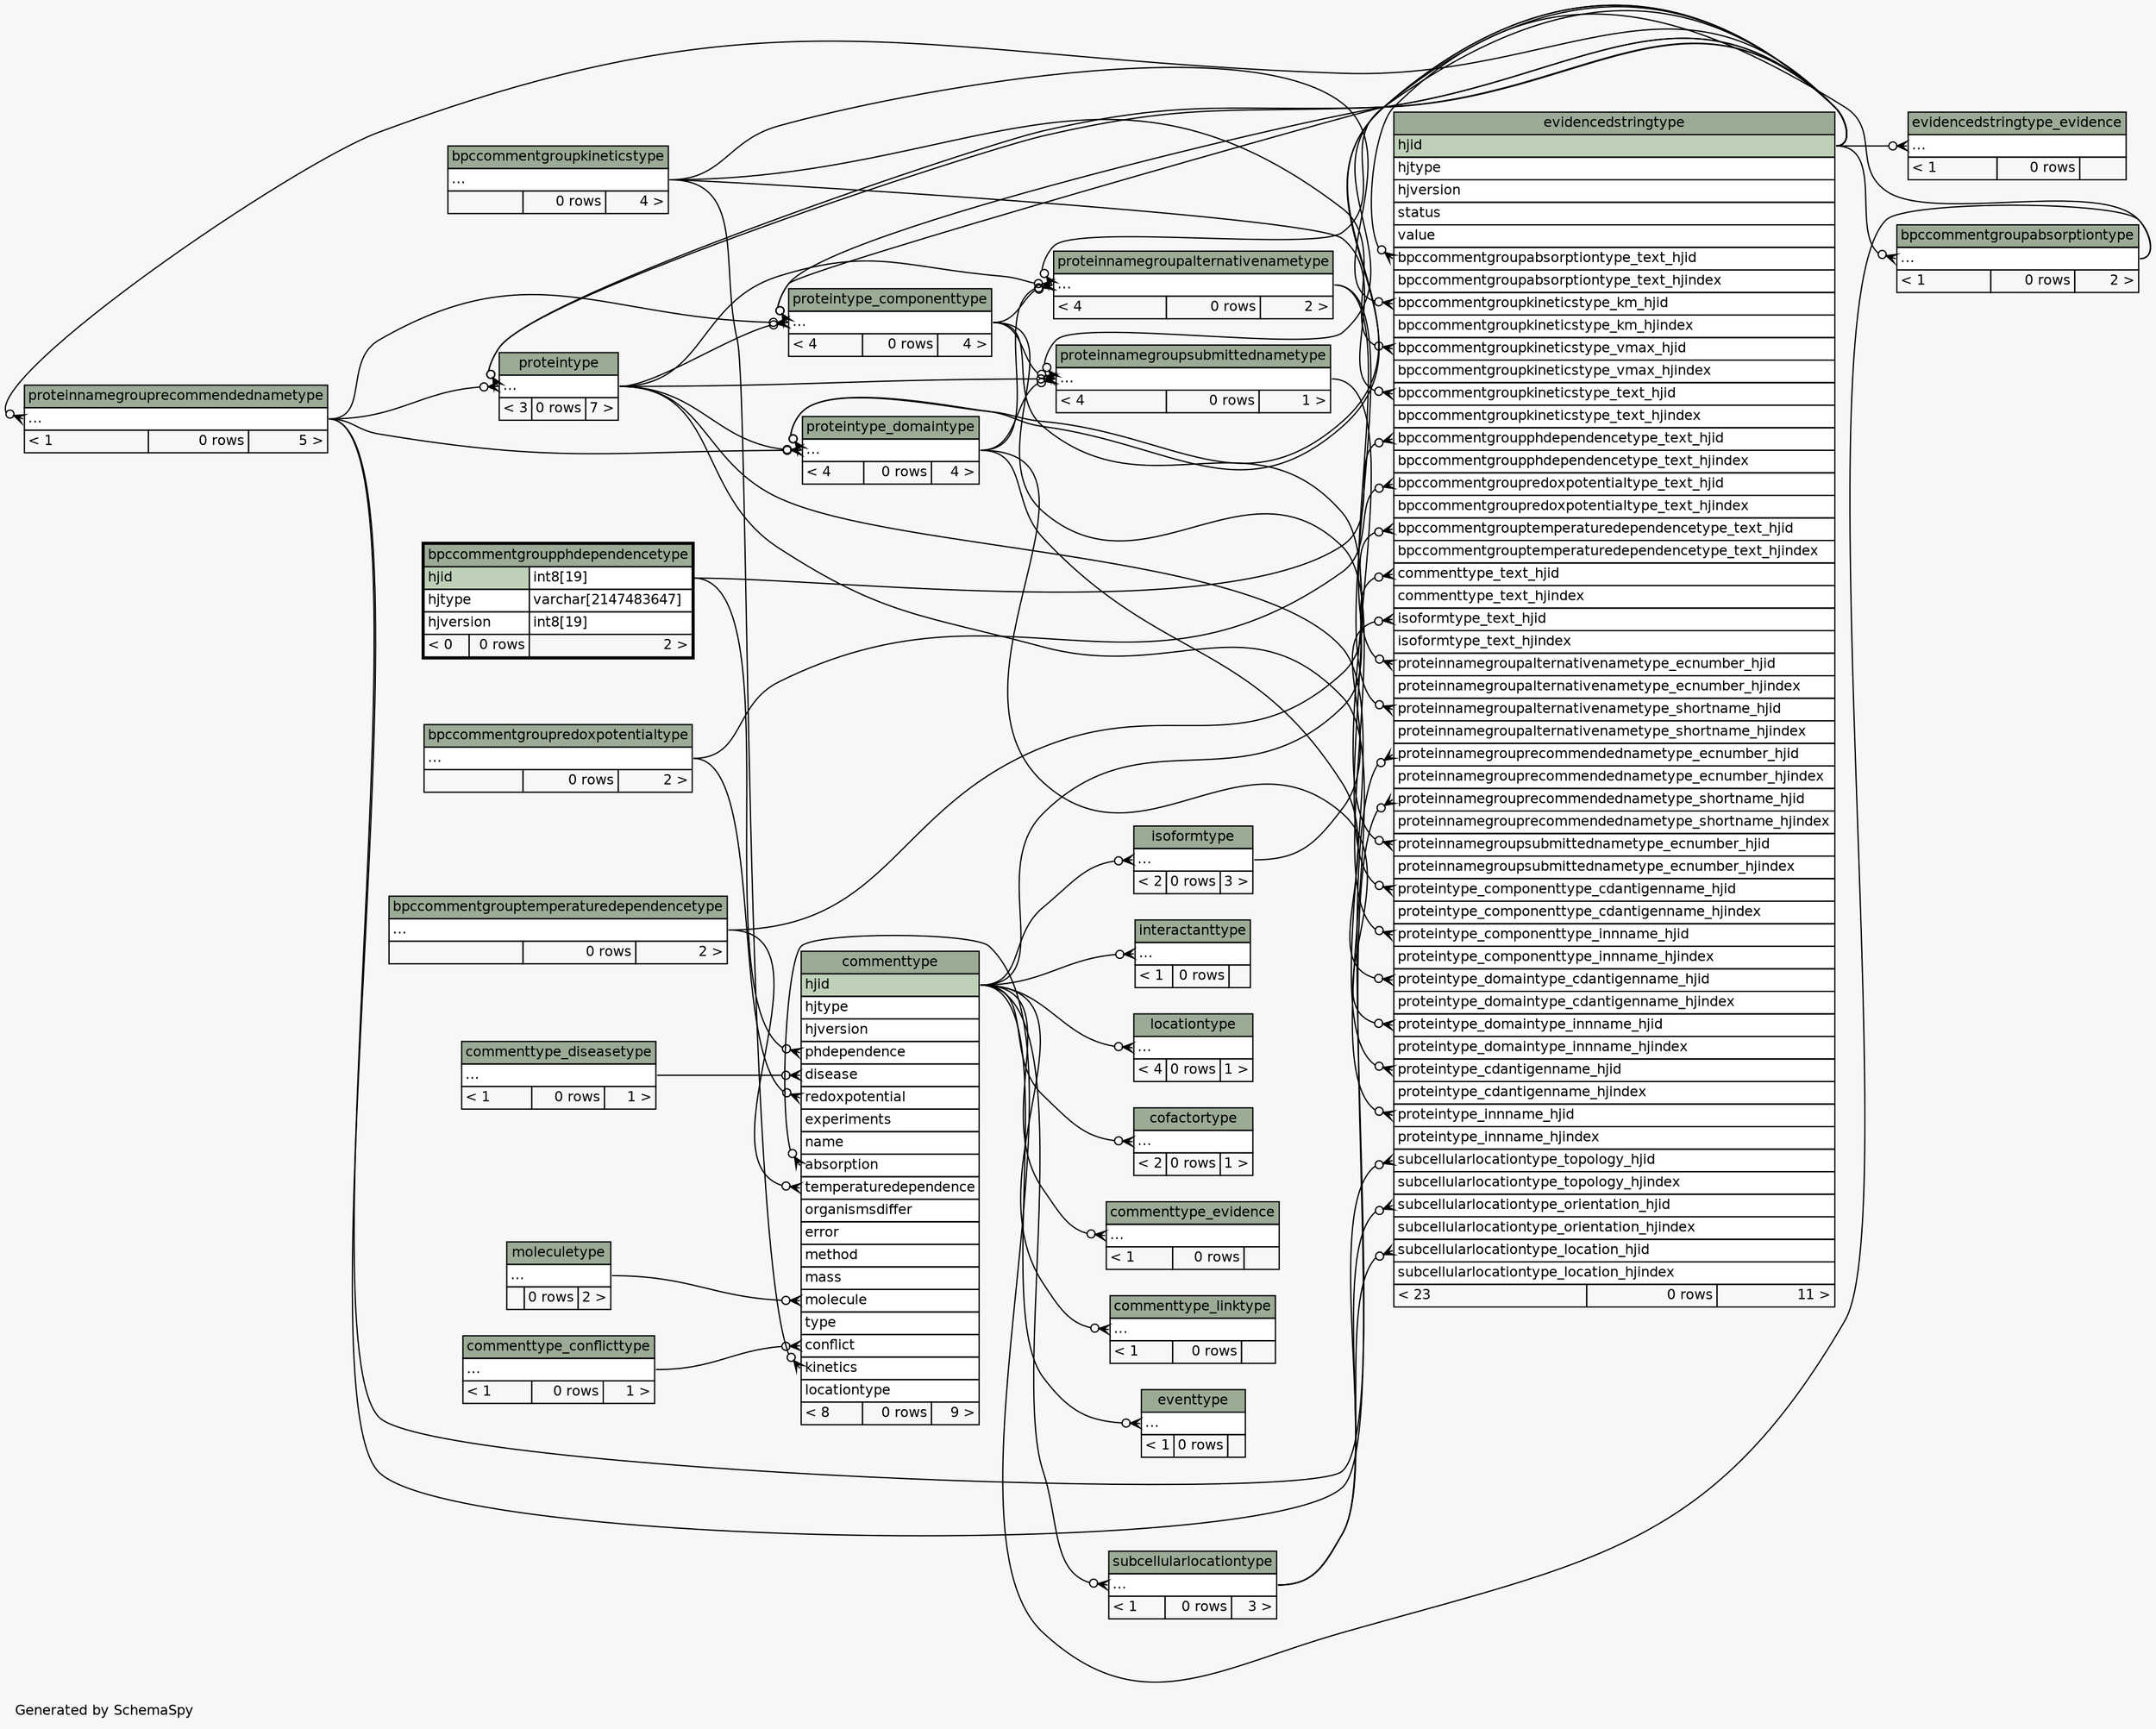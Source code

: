 // dot 2.38.0 on Windows 8.1 6.3
// SchemaSpy rev 590
digraph "twoDegreesRelationshipsDiagram" {
  graph [
    rankdir="RL"
    bgcolor="#f7f7f7"
    label="\nGenerated by SchemaSpy"
    labeljust="l"
    nodesep="0.18"
    ranksep="0.46"
    fontname="Helvetica"
    fontsize="11"
  ];
  node [
    fontname="Helvetica"
    fontsize="11"
    shape="plaintext"
  ];
  edge [
    arrowsize="0.8"
  ];
  "bpccommentgroupabsorptiontype":"elipses":w -> "evidencedstringtype":"hjid":e [arrowhead=none dir=back arrowtail=crowodot];
  "cofactortype":"elipses":w -> "commenttype":"hjid":e [arrowhead=none dir=back arrowtail=crowodot];
  "commenttype":"absorption":w -> "bpccommentgroupabsorptiontype":"elipses":e [arrowhead=none dir=back arrowtail=crowodot];
  "commenttype":"conflict":w -> "commenttype_conflicttype":"elipses":e [arrowhead=none dir=back arrowtail=crowodot];
  "commenttype":"disease":w -> "commenttype_diseasetype":"elipses":e [arrowhead=none dir=back arrowtail=crowodot];
  "commenttype":"kinetics":w -> "bpccommentgroupkineticstype":"elipses":e [arrowhead=none dir=back arrowtail=crowodot];
  "commenttype":"molecule":w -> "moleculetype":"elipses":e [arrowhead=none dir=back arrowtail=crowodot];
  "commenttype":"phdependence":w -> "bpccommentgroupphdependencetype":"hjid.type":e [arrowhead=none dir=back arrowtail=crowodot];
  "commenttype":"redoxpotential":w -> "bpccommentgroupredoxpotentialtype":"elipses":e [arrowhead=none dir=back arrowtail=crowodot];
  "commenttype":"temperaturedependence":w -> "bpccommentgrouptemperaturedependencetype":"elipses":e [arrowhead=none dir=back arrowtail=crowodot];
  "commenttype_evidence":"elipses":w -> "commenttype":"hjid":e [arrowhead=none dir=back arrowtail=crowodot];
  "commenttype_linktype":"elipses":w -> "commenttype":"hjid":e [arrowhead=none dir=back arrowtail=crowodot];
  "eventtype":"elipses":w -> "commenttype":"hjid":e [arrowhead=none dir=back arrowtail=crowodot];
  "evidencedstringtype":"bpccommentgroupabsorptiontype_text_hjid":w -> "bpccommentgroupabsorptiontype":"elipses":e [arrowhead=none dir=back arrowtail=crowodot];
  "evidencedstringtype":"bpccommentgroupkineticstype_km_hjid":w -> "bpccommentgroupkineticstype":"elipses":e [arrowhead=none dir=back arrowtail=crowodot];
  "evidencedstringtype":"bpccommentgroupkineticstype_text_hjid":w -> "bpccommentgroupkineticstype":"elipses":e [arrowhead=none dir=back arrowtail=crowodot];
  "evidencedstringtype":"bpccommentgroupkineticstype_vmax_hjid":w -> "bpccommentgroupkineticstype":"elipses":e [arrowhead=none dir=back arrowtail=crowodot];
  "evidencedstringtype":"bpccommentgroupphdependencetype_text_hjid":w -> "bpccommentgroupphdependencetype":"hjid.type":e [arrowhead=none dir=back arrowtail=crowodot];
  "evidencedstringtype":"bpccommentgroupredoxpotentialtype_text_hjid":w -> "bpccommentgroupredoxpotentialtype":"elipses":e [arrowhead=none dir=back arrowtail=crowodot];
  "evidencedstringtype":"bpccommentgrouptemperaturedependencetype_text_hjid":w -> "bpccommentgrouptemperaturedependencetype":"elipses":e [arrowhead=none dir=back arrowtail=crowodot];
  "evidencedstringtype":"commenttype_text_hjid":w -> "commenttype":"hjid":e [arrowhead=none dir=back arrowtail=crowodot];
  "evidencedstringtype":"isoformtype_text_hjid":w -> "isoformtype":"elipses":e [arrowhead=none dir=back arrowtail=crowodot];
  "evidencedstringtype":"proteinnamegroupalternativenametype_ecnumber_hjid":w -> "proteinnamegroupalternativenametype":"elipses":e [arrowhead=none dir=back arrowtail=crowodot];
  "evidencedstringtype":"proteinnamegroupalternativenametype_shortname_hjid":w -> "proteinnamegroupalternativenametype":"elipses":e [arrowhead=none dir=back arrowtail=crowodot];
  "evidencedstringtype":"proteinnamegrouprecommendednametype_ecnumber_hjid":w -> "proteinnamegrouprecommendednametype":"elipses":e [arrowhead=none dir=back arrowtail=crowodot];
  "evidencedstringtype":"proteinnamegrouprecommendednametype_shortname_hjid":w -> "proteinnamegrouprecommendednametype":"elipses":e [arrowhead=none dir=back arrowtail=crowodot];
  "evidencedstringtype":"proteinnamegroupsubmittednametype_ecnumber_hjid":w -> "proteinnamegroupsubmittednametype":"elipses":e [arrowhead=none dir=back arrowtail=crowodot];
  "evidencedstringtype":"proteintype_cdantigenname_hjid":w -> "proteintype":"elipses":e [arrowhead=none dir=back arrowtail=crowodot];
  "evidencedstringtype":"proteintype_componenttype_cdantigenname_hjid":w -> "proteintype_componenttype":"elipses":e [arrowhead=none dir=back arrowtail=crowodot];
  "evidencedstringtype":"proteintype_componenttype_innname_hjid":w -> "proteintype_componenttype":"elipses":e [arrowhead=none dir=back arrowtail=crowodot];
  "evidencedstringtype":"proteintype_domaintype_cdantigenname_hjid":w -> "proteintype_domaintype":"elipses":e [arrowhead=none dir=back arrowtail=crowodot];
  "evidencedstringtype":"proteintype_domaintype_innname_hjid":w -> "proteintype_domaintype":"elipses":e [arrowhead=none dir=back arrowtail=crowodot];
  "evidencedstringtype":"proteintype_innname_hjid":w -> "proteintype":"elipses":e [arrowhead=none dir=back arrowtail=crowodot];
  "evidencedstringtype":"subcellularlocationtype_location_hjid":w -> "subcellularlocationtype":"elipses":e [arrowhead=none dir=back arrowtail=crowodot];
  "evidencedstringtype":"subcellularlocationtype_orientation_hjid":w -> "subcellularlocationtype":"elipses":e [arrowhead=none dir=back arrowtail=crowodot];
  "evidencedstringtype":"subcellularlocationtype_topology_hjid":w -> "subcellularlocationtype":"elipses":e [arrowhead=none dir=back arrowtail=crowodot];
  "evidencedstringtype_evidence":"elipses":w -> "evidencedstringtype":"hjid":e [arrowhead=none dir=back arrowtail=crowodot];
  "interactanttype":"elipses":w -> "commenttype":"hjid":e [arrowhead=none dir=back arrowtail=crowodot];
  "isoformtype":"elipses":w -> "commenttype":"hjid":e [arrowhead=none dir=back arrowtail=crowodot];
  "locationtype":"elipses":w -> "commenttype":"hjid":e [arrowhead=none dir=back arrowtail=crowodot];
  "proteinnamegroupalternativenametype":"elipses":w -> "evidencedstringtype":"hjid":e [arrowhead=none dir=back arrowtail=crowodot];
  "proteinnamegroupalternativenametype":"elipses":w -> "proteintype":"elipses":e [arrowhead=none dir=back arrowtail=crowodot];
  "proteinnamegroupalternativenametype":"elipses":w -> "proteintype_componenttype":"elipses":e [arrowhead=none dir=back arrowtail=crowodot];
  "proteinnamegroupalternativenametype":"elipses":w -> "proteintype_domaintype":"elipses":e [arrowhead=none dir=back arrowtail=crowodot];
  "proteinnamegrouprecommendednametype":"elipses":w -> "evidencedstringtype":"hjid":e [arrowhead=none dir=back arrowtail=crowodot];
  "proteinnamegroupsubmittednametype":"elipses":w -> "evidencedstringtype":"hjid":e [arrowhead=none dir=back arrowtail=crowodot];
  "proteinnamegroupsubmittednametype":"elipses":w -> "proteintype_componenttype":"elipses":e [arrowhead=none dir=back arrowtail=crowodot];
  "proteinnamegroupsubmittednametype":"elipses":w -> "proteintype_domaintype":"elipses":e [arrowhead=none dir=back arrowtail=crowodot];
  "proteinnamegroupsubmittednametype":"elipses":w -> "proteintype":"elipses":e [arrowhead=none dir=back arrowtail=crowodot];
  "proteintype":"elipses":w -> "evidencedstringtype":"hjid":e [arrowhead=none dir=back arrowtail=crowodot];
  "proteintype":"elipses":w -> "evidencedstringtype":"hjid":e [arrowhead=none dir=back arrowtail=crowodot];
  "proteintype":"elipses":w -> "proteinnamegrouprecommendednametype":"elipses":e [arrowhead=none dir=back arrowtail=crowodot];
  "proteintype_componenttype":"elipses":w -> "evidencedstringtype":"hjid":e [arrowhead=none dir=back arrowtail=crowodot];
  "proteintype_componenttype":"elipses":w -> "evidencedstringtype":"hjid":e [arrowhead=none dir=back arrowtail=crowodot];
  "proteintype_componenttype":"elipses":w -> "proteintype":"elipses":e [arrowhead=none dir=back arrowtail=crowodot];
  "proteintype_componenttype":"elipses":w -> "proteinnamegrouprecommendednametype":"elipses":e [arrowhead=none dir=back arrowtail=crowodot];
  "proteintype_domaintype":"elipses":w -> "evidencedstringtype":"hjid":e [arrowhead=none dir=back arrowtail=crowodot];
  "proteintype_domaintype":"elipses":w -> "evidencedstringtype":"hjid":e [arrowhead=none dir=back arrowtail=crowodot];
  "proteintype_domaintype":"elipses":w -> "proteintype":"elipses":e [arrowhead=none dir=back arrowtail=crowodot];
  "proteintype_domaintype":"elipses":w -> "proteinnamegrouprecommendednametype":"elipses":e [arrowhead=none dir=back arrowtail=crowodot];
  "subcellularlocationtype":"elipses":w -> "commenttype":"hjid":e [arrowhead=none dir=back arrowtail=crowodot];
  "bpccommentgroupabsorptiontype" [
    label=<
    <TABLE BORDER="0" CELLBORDER="1" CELLSPACING="0" BGCOLOR="#ffffff">
      <TR><TD COLSPAN="3" BGCOLOR="#9bab96" ALIGN="CENTER">bpccommentgroupabsorptiontype</TD></TR>
      <TR><TD PORT="elipses" COLSPAN="3" ALIGN="LEFT">...</TD></TR>
      <TR><TD ALIGN="LEFT" BGCOLOR="#f7f7f7">&lt; 1</TD><TD ALIGN="RIGHT" BGCOLOR="#f7f7f7">0 rows</TD><TD ALIGN="RIGHT" BGCOLOR="#f7f7f7">2 &gt;</TD></TR>
    </TABLE>>
    URL="bpccommentgroupabsorptiontype.html"
    tooltip="bpccommentgroupabsorptiontype"
  ];
  "bpccommentgroupkineticstype" [
    label=<
    <TABLE BORDER="0" CELLBORDER="1" CELLSPACING="0" BGCOLOR="#ffffff">
      <TR><TD COLSPAN="3" BGCOLOR="#9bab96" ALIGN="CENTER">bpccommentgroupkineticstype</TD></TR>
      <TR><TD PORT="elipses" COLSPAN="3" ALIGN="LEFT">...</TD></TR>
      <TR><TD ALIGN="LEFT" BGCOLOR="#f7f7f7">  </TD><TD ALIGN="RIGHT" BGCOLOR="#f7f7f7">0 rows</TD><TD ALIGN="RIGHT" BGCOLOR="#f7f7f7">4 &gt;</TD></TR>
    </TABLE>>
    URL="bpccommentgroupkineticstype.html"
    tooltip="bpccommentgroupkineticstype"
  ];
  "bpccommentgroupphdependencetype" [
    label=<
    <TABLE BORDER="2" CELLBORDER="1" CELLSPACING="0" BGCOLOR="#ffffff">
      <TR><TD COLSPAN="3" BGCOLOR="#9bab96" ALIGN="CENTER">bpccommentgroupphdependencetype</TD></TR>
      <TR><TD PORT="hjid" COLSPAN="2" BGCOLOR="#bed1b8" ALIGN="LEFT">hjid</TD><TD PORT="hjid.type" ALIGN="LEFT">int8[19]</TD></TR>
      <TR><TD PORT="hjtype" COLSPAN="2" ALIGN="LEFT">hjtype</TD><TD PORT="hjtype.type" ALIGN="LEFT">varchar[2147483647]</TD></TR>
      <TR><TD PORT="hjversion" COLSPAN="2" ALIGN="LEFT">hjversion</TD><TD PORT="hjversion.type" ALIGN="LEFT">int8[19]</TD></TR>
      <TR><TD ALIGN="LEFT" BGCOLOR="#f7f7f7">&lt; 0</TD><TD ALIGN="RIGHT" BGCOLOR="#f7f7f7">0 rows</TD><TD ALIGN="RIGHT" BGCOLOR="#f7f7f7">2 &gt;</TD></TR>
    </TABLE>>
    URL="bpccommentgroupphdependencetype.html"
    tooltip="bpccommentgroupphdependencetype"
  ];
  "bpccommentgroupredoxpotentialtype" [
    label=<
    <TABLE BORDER="0" CELLBORDER="1" CELLSPACING="0" BGCOLOR="#ffffff">
      <TR><TD COLSPAN="3" BGCOLOR="#9bab96" ALIGN="CENTER">bpccommentgroupredoxpotentialtype</TD></TR>
      <TR><TD PORT="elipses" COLSPAN="3" ALIGN="LEFT">...</TD></TR>
      <TR><TD ALIGN="LEFT" BGCOLOR="#f7f7f7">  </TD><TD ALIGN="RIGHT" BGCOLOR="#f7f7f7">0 rows</TD><TD ALIGN="RIGHT" BGCOLOR="#f7f7f7">2 &gt;</TD></TR>
    </TABLE>>
    URL="bpccommentgroupredoxpotentialtype.html"
    tooltip="bpccommentgroupredoxpotentialtype"
  ];
  "bpccommentgrouptemperaturedependencetype" [
    label=<
    <TABLE BORDER="0" CELLBORDER="1" CELLSPACING="0" BGCOLOR="#ffffff">
      <TR><TD COLSPAN="3" BGCOLOR="#9bab96" ALIGN="CENTER">bpccommentgrouptemperaturedependencetype</TD></TR>
      <TR><TD PORT="elipses" COLSPAN="3" ALIGN="LEFT">...</TD></TR>
      <TR><TD ALIGN="LEFT" BGCOLOR="#f7f7f7">  </TD><TD ALIGN="RIGHT" BGCOLOR="#f7f7f7">0 rows</TD><TD ALIGN="RIGHT" BGCOLOR="#f7f7f7">2 &gt;</TD></TR>
    </TABLE>>
    URL="bpccommentgrouptemperaturedependencetype.html"
    tooltip="bpccommentgrouptemperaturedependencetype"
  ];
  "cofactortype" [
    label=<
    <TABLE BORDER="0" CELLBORDER="1" CELLSPACING="0" BGCOLOR="#ffffff">
      <TR><TD COLSPAN="3" BGCOLOR="#9bab96" ALIGN="CENTER">cofactortype</TD></TR>
      <TR><TD PORT="elipses" COLSPAN="3" ALIGN="LEFT">...</TD></TR>
      <TR><TD ALIGN="LEFT" BGCOLOR="#f7f7f7">&lt; 2</TD><TD ALIGN="RIGHT" BGCOLOR="#f7f7f7">0 rows</TD><TD ALIGN="RIGHT" BGCOLOR="#f7f7f7">1 &gt;</TD></TR>
    </TABLE>>
    URL="cofactortype.html"
    tooltip="cofactortype"
  ];
  "commenttype" [
    label=<
    <TABLE BORDER="0" CELLBORDER="1" CELLSPACING="0" BGCOLOR="#ffffff">
      <TR><TD COLSPAN="3" BGCOLOR="#9bab96" ALIGN="CENTER">commenttype</TD></TR>
      <TR><TD PORT="hjid" COLSPAN="3" BGCOLOR="#bed1b8" ALIGN="LEFT">hjid</TD></TR>
      <TR><TD PORT="hjtype" COLSPAN="3" ALIGN="LEFT">hjtype</TD></TR>
      <TR><TD PORT="hjversion" COLSPAN="3" ALIGN="LEFT">hjversion</TD></TR>
      <TR><TD PORT="phdependence" COLSPAN="3" ALIGN="LEFT">phdependence</TD></TR>
      <TR><TD PORT="disease" COLSPAN="3" ALIGN="LEFT">disease</TD></TR>
      <TR><TD PORT="redoxpotential" COLSPAN="3" ALIGN="LEFT">redoxpotential</TD></TR>
      <TR><TD PORT="experiments" COLSPAN="3" ALIGN="LEFT">experiments</TD></TR>
      <TR><TD PORT="name" COLSPAN="3" ALIGN="LEFT">name</TD></TR>
      <TR><TD PORT="absorption" COLSPAN="3" ALIGN="LEFT">absorption</TD></TR>
      <TR><TD PORT="temperaturedependence" COLSPAN="3" ALIGN="LEFT">temperaturedependence</TD></TR>
      <TR><TD PORT="organismsdiffer" COLSPAN="3" ALIGN="LEFT">organismsdiffer</TD></TR>
      <TR><TD PORT="error" COLSPAN="3" ALIGN="LEFT">error</TD></TR>
      <TR><TD PORT="method" COLSPAN="3" ALIGN="LEFT">method</TD></TR>
      <TR><TD PORT="mass" COLSPAN="3" ALIGN="LEFT">mass</TD></TR>
      <TR><TD PORT="molecule" COLSPAN="3" ALIGN="LEFT">molecule</TD></TR>
      <TR><TD PORT="type" COLSPAN="3" ALIGN="LEFT">type</TD></TR>
      <TR><TD PORT="conflict" COLSPAN="3" ALIGN="LEFT">conflict</TD></TR>
      <TR><TD PORT="kinetics" COLSPAN="3" ALIGN="LEFT">kinetics</TD></TR>
      <TR><TD PORT="locationtype" COLSPAN="3" ALIGN="LEFT">locationtype</TD></TR>
      <TR><TD ALIGN="LEFT" BGCOLOR="#f7f7f7">&lt; 8</TD><TD ALIGN="RIGHT" BGCOLOR="#f7f7f7">0 rows</TD><TD ALIGN="RIGHT" BGCOLOR="#f7f7f7">9 &gt;</TD></TR>
    </TABLE>>
    URL="commenttype.html"
    tooltip="commenttype"
  ];
  "commenttype_conflicttype" [
    label=<
    <TABLE BORDER="0" CELLBORDER="1" CELLSPACING="0" BGCOLOR="#ffffff">
      <TR><TD COLSPAN="3" BGCOLOR="#9bab96" ALIGN="CENTER">commenttype_conflicttype</TD></TR>
      <TR><TD PORT="elipses" COLSPAN="3" ALIGN="LEFT">...</TD></TR>
      <TR><TD ALIGN="LEFT" BGCOLOR="#f7f7f7">&lt; 1</TD><TD ALIGN="RIGHT" BGCOLOR="#f7f7f7">0 rows</TD><TD ALIGN="RIGHT" BGCOLOR="#f7f7f7">1 &gt;</TD></TR>
    </TABLE>>
    URL="commenttype_conflicttype.html"
    tooltip="commenttype_conflicttype"
  ];
  "commenttype_diseasetype" [
    label=<
    <TABLE BORDER="0" CELLBORDER="1" CELLSPACING="0" BGCOLOR="#ffffff">
      <TR><TD COLSPAN="3" BGCOLOR="#9bab96" ALIGN="CENTER">commenttype_diseasetype</TD></TR>
      <TR><TD PORT="elipses" COLSPAN="3" ALIGN="LEFT">...</TD></TR>
      <TR><TD ALIGN="LEFT" BGCOLOR="#f7f7f7">&lt; 1</TD><TD ALIGN="RIGHT" BGCOLOR="#f7f7f7">0 rows</TD><TD ALIGN="RIGHT" BGCOLOR="#f7f7f7">1 &gt;</TD></TR>
    </TABLE>>
    URL="commenttype_diseasetype.html"
    tooltip="commenttype_diseasetype"
  ];
  "commenttype_evidence" [
    label=<
    <TABLE BORDER="0" CELLBORDER="1" CELLSPACING="0" BGCOLOR="#ffffff">
      <TR><TD COLSPAN="3" BGCOLOR="#9bab96" ALIGN="CENTER">commenttype_evidence</TD></TR>
      <TR><TD PORT="elipses" COLSPAN="3" ALIGN="LEFT">...</TD></TR>
      <TR><TD ALIGN="LEFT" BGCOLOR="#f7f7f7">&lt; 1</TD><TD ALIGN="RIGHT" BGCOLOR="#f7f7f7">0 rows</TD><TD ALIGN="RIGHT" BGCOLOR="#f7f7f7">  </TD></TR>
    </TABLE>>
    URL="commenttype_evidence.html"
    tooltip="commenttype_evidence"
  ];
  "commenttype_linktype" [
    label=<
    <TABLE BORDER="0" CELLBORDER="1" CELLSPACING="0" BGCOLOR="#ffffff">
      <TR><TD COLSPAN="3" BGCOLOR="#9bab96" ALIGN="CENTER">commenttype_linktype</TD></TR>
      <TR><TD PORT="elipses" COLSPAN="3" ALIGN="LEFT">...</TD></TR>
      <TR><TD ALIGN="LEFT" BGCOLOR="#f7f7f7">&lt; 1</TD><TD ALIGN="RIGHT" BGCOLOR="#f7f7f7">0 rows</TD><TD ALIGN="RIGHT" BGCOLOR="#f7f7f7">  </TD></TR>
    </TABLE>>
    URL="commenttype_linktype.html"
    tooltip="commenttype_linktype"
  ];
  "eventtype" [
    label=<
    <TABLE BORDER="0" CELLBORDER="1" CELLSPACING="0" BGCOLOR="#ffffff">
      <TR><TD COLSPAN="3" BGCOLOR="#9bab96" ALIGN="CENTER">eventtype</TD></TR>
      <TR><TD PORT="elipses" COLSPAN="3" ALIGN="LEFT">...</TD></TR>
      <TR><TD ALIGN="LEFT" BGCOLOR="#f7f7f7">&lt; 1</TD><TD ALIGN="RIGHT" BGCOLOR="#f7f7f7">0 rows</TD><TD ALIGN="RIGHT" BGCOLOR="#f7f7f7">  </TD></TR>
    </TABLE>>
    URL="eventtype.html"
    tooltip="eventtype"
  ];
  "evidencedstringtype" [
    label=<
    <TABLE BORDER="0" CELLBORDER="1" CELLSPACING="0" BGCOLOR="#ffffff">
      <TR><TD COLSPAN="3" BGCOLOR="#9bab96" ALIGN="CENTER">evidencedstringtype</TD></TR>
      <TR><TD PORT="hjid" COLSPAN="3" BGCOLOR="#bed1b8" ALIGN="LEFT">hjid</TD></TR>
      <TR><TD PORT="hjtype" COLSPAN="3" ALIGN="LEFT">hjtype</TD></TR>
      <TR><TD PORT="hjversion" COLSPAN="3" ALIGN="LEFT">hjversion</TD></TR>
      <TR><TD PORT="status" COLSPAN="3" ALIGN="LEFT">status</TD></TR>
      <TR><TD PORT="value" COLSPAN="3" ALIGN="LEFT">value</TD></TR>
      <TR><TD PORT="bpccommentgroupabsorptiontype_text_hjid" COLSPAN="3" ALIGN="LEFT">bpccommentgroupabsorptiontype_text_hjid</TD></TR>
      <TR><TD PORT="bpccommentgroupabsorptiontype_text_hjindex" COLSPAN="3" ALIGN="LEFT">bpccommentgroupabsorptiontype_text_hjindex</TD></TR>
      <TR><TD PORT="bpccommentgroupkineticstype_km_hjid" COLSPAN="3" ALIGN="LEFT">bpccommentgroupkineticstype_km_hjid</TD></TR>
      <TR><TD PORT="bpccommentgroupkineticstype_km_hjindex" COLSPAN="3" ALIGN="LEFT">bpccommentgroupkineticstype_km_hjindex</TD></TR>
      <TR><TD PORT="bpccommentgroupkineticstype_vmax_hjid" COLSPAN="3" ALIGN="LEFT">bpccommentgroupkineticstype_vmax_hjid</TD></TR>
      <TR><TD PORT="bpccommentgroupkineticstype_vmax_hjindex" COLSPAN="3" ALIGN="LEFT">bpccommentgroupkineticstype_vmax_hjindex</TD></TR>
      <TR><TD PORT="bpccommentgroupkineticstype_text_hjid" COLSPAN="3" ALIGN="LEFT">bpccommentgroupkineticstype_text_hjid</TD></TR>
      <TR><TD PORT="bpccommentgroupkineticstype_text_hjindex" COLSPAN="3" ALIGN="LEFT">bpccommentgroupkineticstype_text_hjindex</TD></TR>
      <TR><TD PORT="bpccommentgroupphdependencetype_text_hjid" COLSPAN="3" ALIGN="LEFT">bpccommentgroupphdependencetype_text_hjid</TD></TR>
      <TR><TD PORT="bpccommentgroupphdependencetype_text_hjindex" COLSPAN="3" ALIGN="LEFT">bpccommentgroupphdependencetype_text_hjindex</TD></TR>
      <TR><TD PORT="bpccommentgroupredoxpotentialtype_text_hjid" COLSPAN="3" ALIGN="LEFT">bpccommentgroupredoxpotentialtype_text_hjid</TD></TR>
      <TR><TD PORT="bpccommentgroupredoxpotentialtype_text_hjindex" COLSPAN="3" ALIGN="LEFT">bpccommentgroupredoxpotentialtype_text_hjindex</TD></TR>
      <TR><TD PORT="bpccommentgrouptemperaturedependencetype_text_hjid" COLSPAN="3" ALIGN="LEFT">bpccommentgrouptemperaturedependencetype_text_hjid</TD></TR>
      <TR><TD PORT="bpccommentgrouptemperaturedependencetype_text_hjindex" COLSPAN="3" ALIGN="LEFT">bpccommentgrouptemperaturedependencetype_text_hjindex</TD></TR>
      <TR><TD PORT="commenttype_text_hjid" COLSPAN="3" ALIGN="LEFT">commenttype_text_hjid</TD></TR>
      <TR><TD PORT="commenttype_text_hjindex" COLSPAN="3" ALIGN="LEFT">commenttype_text_hjindex</TD></TR>
      <TR><TD PORT="isoformtype_text_hjid" COLSPAN="3" ALIGN="LEFT">isoformtype_text_hjid</TD></TR>
      <TR><TD PORT="isoformtype_text_hjindex" COLSPAN="3" ALIGN="LEFT">isoformtype_text_hjindex</TD></TR>
      <TR><TD PORT="proteinnamegroupalternativenametype_ecnumber_hjid" COLSPAN="3" ALIGN="LEFT">proteinnamegroupalternativenametype_ecnumber_hjid</TD></TR>
      <TR><TD PORT="proteinnamegroupalternativenametype_ecnumber_hjindex" COLSPAN="3" ALIGN="LEFT">proteinnamegroupalternativenametype_ecnumber_hjindex</TD></TR>
      <TR><TD PORT="proteinnamegroupalternativenametype_shortname_hjid" COLSPAN="3" ALIGN="LEFT">proteinnamegroupalternativenametype_shortname_hjid</TD></TR>
      <TR><TD PORT="proteinnamegroupalternativenametype_shortname_hjindex" COLSPAN="3" ALIGN="LEFT">proteinnamegroupalternativenametype_shortname_hjindex</TD></TR>
      <TR><TD PORT="proteinnamegrouprecommendednametype_ecnumber_hjid" COLSPAN="3" ALIGN="LEFT">proteinnamegrouprecommendednametype_ecnumber_hjid</TD></TR>
      <TR><TD PORT="proteinnamegrouprecommendednametype_ecnumber_hjindex" COLSPAN="3" ALIGN="LEFT">proteinnamegrouprecommendednametype_ecnumber_hjindex</TD></TR>
      <TR><TD PORT="proteinnamegrouprecommendednametype_shortname_hjid" COLSPAN="3" ALIGN="LEFT">proteinnamegrouprecommendednametype_shortname_hjid</TD></TR>
      <TR><TD PORT="proteinnamegrouprecommendednametype_shortname_hjindex" COLSPAN="3" ALIGN="LEFT">proteinnamegrouprecommendednametype_shortname_hjindex</TD></TR>
      <TR><TD PORT="proteinnamegroupsubmittednametype_ecnumber_hjid" COLSPAN="3" ALIGN="LEFT">proteinnamegroupsubmittednametype_ecnumber_hjid</TD></TR>
      <TR><TD PORT="proteinnamegroupsubmittednametype_ecnumber_hjindex" COLSPAN="3" ALIGN="LEFT">proteinnamegroupsubmittednametype_ecnumber_hjindex</TD></TR>
      <TR><TD PORT="proteintype_componenttype_cdantigenname_hjid" COLSPAN="3" ALIGN="LEFT">proteintype_componenttype_cdantigenname_hjid</TD></TR>
      <TR><TD PORT="proteintype_componenttype_cdantigenname_hjindex" COLSPAN="3" ALIGN="LEFT">proteintype_componenttype_cdantigenname_hjindex</TD></TR>
      <TR><TD PORT="proteintype_componenttype_innname_hjid" COLSPAN="3" ALIGN="LEFT">proteintype_componenttype_innname_hjid</TD></TR>
      <TR><TD PORT="proteintype_componenttype_innname_hjindex" COLSPAN="3" ALIGN="LEFT">proteintype_componenttype_innname_hjindex</TD></TR>
      <TR><TD PORT="proteintype_domaintype_cdantigenname_hjid" COLSPAN="3" ALIGN="LEFT">proteintype_domaintype_cdantigenname_hjid</TD></TR>
      <TR><TD PORT="proteintype_domaintype_cdantigenname_hjindex" COLSPAN="3" ALIGN="LEFT">proteintype_domaintype_cdantigenname_hjindex</TD></TR>
      <TR><TD PORT="proteintype_domaintype_innname_hjid" COLSPAN="3" ALIGN="LEFT">proteintype_domaintype_innname_hjid</TD></TR>
      <TR><TD PORT="proteintype_domaintype_innname_hjindex" COLSPAN="3" ALIGN="LEFT">proteintype_domaintype_innname_hjindex</TD></TR>
      <TR><TD PORT="proteintype_cdantigenname_hjid" COLSPAN="3" ALIGN="LEFT">proteintype_cdantigenname_hjid</TD></TR>
      <TR><TD PORT="proteintype_cdantigenname_hjindex" COLSPAN="3" ALIGN="LEFT">proteintype_cdantigenname_hjindex</TD></TR>
      <TR><TD PORT="proteintype_innname_hjid" COLSPAN="3" ALIGN="LEFT">proteintype_innname_hjid</TD></TR>
      <TR><TD PORT="proteintype_innname_hjindex" COLSPAN="3" ALIGN="LEFT">proteintype_innname_hjindex</TD></TR>
      <TR><TD PORT="subcellularlocationtype_topology_hjid" COLSPAN="3" ALIGN="LEFT">subcellularlocationtype_topology_hjid</TD></TR>
      <TR><TD PORT="subcellularlocationtype_topology_hjindex" COLSPAN="3" ALIGN="LEFT">subcellularlocationtype_topology_hjindex</TD></TR>
      <TR><TD PORT="subcellularlocationtype_orientation_hjid" COLSPAN="3" ALIGN="LEFT">subcellularlocationtype_orientation_hjid</TD></TR>
      <TR><TD PORT="subcellularlocationtype_orientation_hjindex" COLSPAN="3" ALIGN="LEFT">subcellularlocationtype_orientation_hjindex</TD></TR>
      <TR><TD PORT="subcellularlocationtype_location_hjid" COLSPAN="3" ALIGN="LEFT">subcellularlocationtype_location_hjid</TD></TR>
      <TR><TD PORT="subcellularlocationtype_location_hjindex" COLSPAN="3" ALIGN="LEFT">subcellularlocationtype_location_hjindex</TD></TR>
      <TR><TD ALIGN="LEFT" BGCOLOR="#f7f7f7">&lt; 23</TD><TD ALIGN="RIGHT" BGCOLOR="#f7f7f7">0 rows</TD><TD ALIGN="RIGHT" BGCOLOR="#f7f7f7">11 &gt;</TD></TR>
    </TABLE>>
    URL="evidencedstringtype.html"
    tooltip="evidencedstringtype"
  ];
  "evidencedstringtype_evidence" [
    label=<
    <TABLE BORDER="0" CELLBORDER="1" CELLSPACING="0" BGCOLOR="#ffffff">
      <TR><TD COLSPAN="3" BGCOLOR="#9bab96" ALIGN="CENTER">evidencedstringtype_evidence</TD></TR>
      <TR><TD PORT="elipses" COLSPAN="3" ALIGN="LEFT">...</TD></TR>
      <TR><TD ALIGN="LEFT" BGCOLOR="#f7f7f7">&lt; 1</TD><TD ALIGN="RIGHT" BGCOLOR="#f7f7f7">0 rows</TD><TD ALIGN="RIGHT" BGCOLOR="#f7f7f7">  </TD></TR>
    </TABLE>>
    URL="evidencedstringtype_evidence.html"
    tooltip="evidencedstringtype_evidence"
  ];
  "interactanttype" [
    label=<
    <TABLE BORDER="0" CELLBORDER="1" CELLSPACING="0" BGCOLOR="#ffffff">
      <TR><TD COLSPAN="3" BGCOLOR="#9bab96" ALIGN="CENTER">interactanttype</TD></TR>
      <TR><TD PORT="elipses" COLSPAN="3" ALIGN="LEFT">...</TD></TR>
      <TR><TD ALIGN="LEFT" BGCOLOR="#f7f7f7">&lt; 1</TD><TD ALIGN="RIGHT" BGCOLOR="#f7f7f7">0 rows</TD><TD ALIGN="RIGHT" BGCOLOR="#f7f7f7">  </TD></TR>
    </TABLE>>
    URL="interactanttype.html"
    tooltip="interactanttype"
  ];
  "isoformtype" [
    label=<
    <TABLE BORDER="0" CELLBORDER="1" CELLSPACING="0" BGCOLOR="#ffffff">
      <TR><TD COLSPAN="3" BGCOLOR="#9bab96" ALIGN="CENTER">isoformtype</TD></TR>
      <TR><TD PORT="elipses" COLSPAN="3" ALIGN="LEFT">...</TD></TR>
      <TR><TD ALIGN="LEFT" BGCOLOR="#f7f7f7">&lt; 2</TD><TD ALIGN="RIGHT" BGCOLOR="#f7f7f7">0 rows</TD><TD ALIGN="RIGHT" BGCOLOR="#f7f7f7">3 &gt;</TD></TR>
    </TABLE>>
    URL="isoformtype.html"
    tooltip="isoformtype"
  ];
  "locationtype" [
    label=<
    <TABLE BORDER="0" CELLBORDER="1" CELLSPACING="0" BGCOLOR="#ffffff">
      <TR><TD COLSPAN="3" BGCOLOR="#9bab96" ALIGN="CENTER">locationtype</TD></TR>
      <TR><TD PORT="elipses" COLSPAN="3" ALIGN="LEFT">...</TD></TR>
      <TR><TD ALIGN="LEFT" BGCOLOR="#f7f7f7">&lt; 4</TD><TD ALIGN="RIGHT" BGCOLOR="#f7f7f7">0 rows</TD><TD ALIGN="RIGHT" BGCOLOR="#f7f7f7">1 &gt;</TD></TR>
    </TABLE>>
    URL="locationtype.html"
    tooltip="locationtype"
  ];
  "moleculetype" [
    label=<
    <TABLE BORDER="0" CELLBORDER="1" CELLSPACING="0" BGCOLOR="#ffffff">
      <TR><TD COLSPAN="3" BGCOLOR="#9bab96" ALIGN="CENTER">moleculetype</TD></TR>
      <TR><TD PORT="elipses" COLSPAN="3" ALIGN="LEFT">...</TD></TR>
      <TR><TD ALIGN="LEFT" BGCOLOR="#f7f7f7">  </TD><TD ALIGN="RIGHT" BGCOLOR="#f7f7f7">0 rows</TD><TD ALIGN="RIGHT" BGCOLOR="#f7f7f7">2 &gt;</TD></TR>
    </TABLE>>
    URL="moleculetype.html"
    tooltip="moleculetype"
  ];
  "proteinnamegroupalternativenametype" [
    label=<
    <TABLE BORDER="0" CELLBORDER="1" CELLSPACING="0" BGCOLOR="#ffffff">
      <TR><TD COLSPAN="3" BGCOLOR="#9bab96" ALIGN="CENTER">proteinnamegroupalternativenametype</TD></TR>
      <TR><TD PORT="elipses" COLSPAN="3" ALIGN="LEFT">...</TD></TR>
      <TR><TD ALIGN="LEFT" BGCOLOR="#f7f7f7">&lt; 4</TD><TD ALIGN="RIGHT" BGCOLOR="#f7f7f7">0 rows</TD><TD ALIGN="RIGHT" BGCOLOR="#f7f7f7">2 &gt;</TD></TR>
    </TABLE>>
    URL="proteinnamegroupalternativenametype.html"
    tooltip="proteinnamegroupalternativenametype"
  ];
  "proteinnamegrouprecommendednametype" [
    label=<
    <TABLE BORDER="0" CELLBORDER="1" CELLSPACING="0" BGCOLOR="#ffffff">
      <TR><TD COLSPAN="3" BGCOLOR="#9bab96" ALIGN="CENTER">proteinnamegrouprecommendednametype</TD></TR>
      <TR><TD PORT="elipses" COLSPAN="3" ALIGN="LEFT">...</TD></TR>
      <TR><TD ALIGN="LEFT" BGCOLOR="#f7f7f7">&lt; 1</TD><TD ALIGN="RIGHT" BGCOLOR="#f7f7f7">0 rows</TD><TD ALIGN="RIGHT" BGCOLOR="#f7f7f7">5 &gt;</TD></TR>
    </TABLE>>
    URL="proteinnamegrouprecommendednametype.html"
    tooltip="proteinnamegrouprecommendednametype"
  ];
  "proteinnamegroupsubmittednametype" [
    label=<
    <TABLE BORDER="0" CELLBORDER="1" CELLSPACING="0" BGCOLOR="#ffffff">
      <TR><TD COLSPAN="3" BGCOLOR="#9bab96" ALIGN="CENTER">proteinnamegroupsubmittednametype</TD></TR>
      <TR><TD PORT="elipses" COLSPAN="3" ALIGN="LEFT">...</TD></TR>
      <TR><TD ALIGN="LEFT" BGCOLOR="#f7f7f7">&lt; 4</TD><TD ALIGN="RIGHT" BGCOLOR="#f7f7f7">0 rows</TD><TD ALIGN="RIGHT" BGCOLOR="#f7f7f7">1 &gt;</TD></TR>
    </TABLE>>
    URL="proteinnamegroupsubmittednametype.html"
    tooltip="proteinnamegroupsubmittednametype"
  ];
  "proteintype" [
    label=<
    <TABLE BORDER="0" CELLBORDER="1" CELLSPACING="0" BGCOLOR="#ffffff">
      <TR><TD COLSPAN="3" BGCOLOR="#9bab96" ALIGN="CENTER">proteintype</TD></TR>
      <TR><TD PORT="elipses" COLSPAN="3" ALIGN="LEFT">...</TD></TR>
      <TR><TD ALIGN="LEFT" BGCOLOR="#f7f7f7">&lt; 3</TD><TD ALIGN="RIGHT" BGCOLOR="#f7f7f7">0 rows</TD><TD ALIGN="RIGHT" BGCOLOR="#f7f7f7">7 &gt;</TD></TR>
    </TABLE>>
    URL="proteintype.html"
    tooltip="proteintype"
  ];
  "proteintype_componenttype" [
    label=<
    <TABLE BORDER="0" CELLBORDER="1" CELLSPACING="0" BGCOLOR="#ffffff">
      <TR><TD COLSPAN="3" BGCOLOR="#9bab96" ALIGN="CENTER">proteintype_componenttype</TD></TR>
      <TR><TD PORT="elipses" COLSPAN="3" ALIGN="LEFT">...</TD></TR>
      <TR><TD ALIGN="LEFT" BGCOLOR="#f7f7f7">&lt; 4</TD><TD ALIGN="RIGHT" BGCOLOR="#f7f7f7">0 rows</TD><TD ALIGN="RIGHT" BGCOLOR="#f7f7f7">4 &gt;</TD></TR>
    </TABLE>>
    URL="proteintype_componenttype.html"
    tooltip="proteintype_componenttype"
  ];
  "proteintype_domaintype" [
    label=<
    <TABLE BORDER="0" CELLBORDER="1" CELLSPACING="0" BGCOLOR="#ffffff">
      <TR><TD COLSPAN="3" BGCOLOR="#9bab96" ALIGN="CENTER">proteintype_domaintype</TD></TR>
      <TR><TD PORT="elipses" COLSPAN="3" ALIGN="LEFT">...</TD></TR>
      <TR><TD ALIGN="LEFT" BGCOLOR="#f7f7f7">&lt; 4</TD><TD ALIGN="RIGHT" BGCOLOR="#f7f7f7">0 rows</TD><TD ALIGN="RIGHT" BGCOLOR="#f7f7f7">4 &gt;</TD></TR>
    </TABLE>>
    URL="proteintype_domaintype.html"
    tooltip="proteintype_domaintype"
  ];
  "subcellularlocationtype" [
    label=<
    <TABLE BORDER="0" CELLBORDER="1" CELLSPACING="0" BGCOLOR="#ffffff">
      <TR><TD COLSPAN="3" BGCOLOR="#9bab96" ALIGN="CENTER">subcellularlocationtype</TD></TR>
      <TR><TD PORT="elipses" COLSPAN="3" ALIGN="LEFT">...</TD></TR>
      <TR><TD ALIGN="LEFT" BGCOLOR="#f7f7f7">&lt; 1</TD><TD ALIGN="RIGHT" BGCOLOR="#f7f7f7">0 rows</TD><TD ALIGN="RIGHT" BGCOLOR="#f7f7f7">3 &gt;</TD></TR>
    </TABLE>>
    URL="subcellularlocationtype.html"
    tooltip="subcellularlocationtype"
  ];
}
